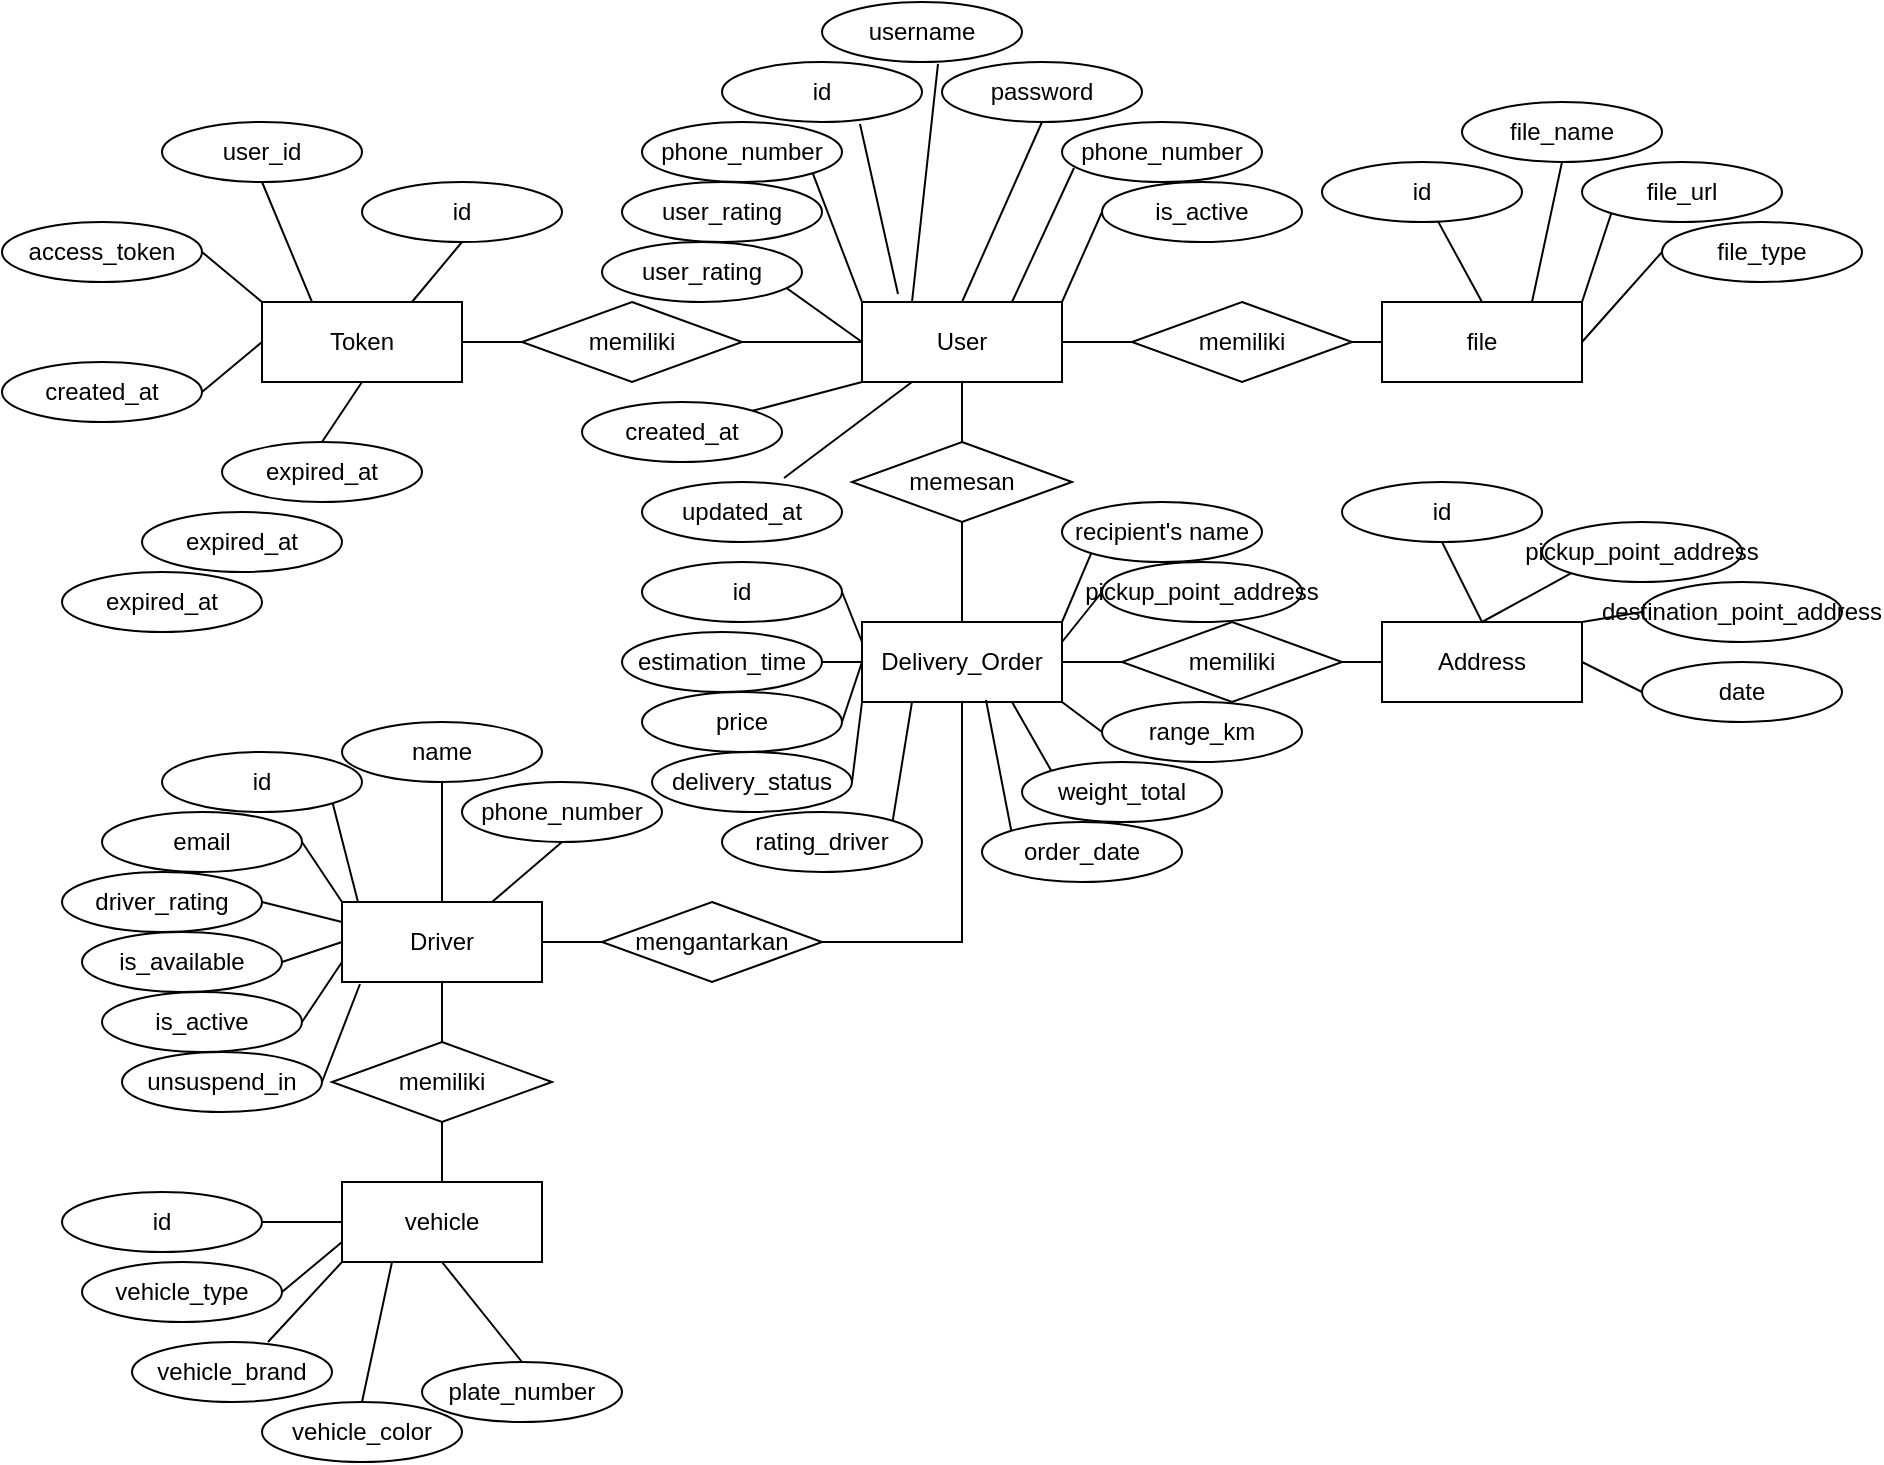 <mxfile version="27.1.6">
  <diagram id="R2lEEEUBdFMjLlhIrx00" name="Page-1">
    <mxGraphModel dx="1722" dy="1581" grid="1" gridSize="10" guides="1" tooltips="1" connect="1" arrows="1" fold="1" page="1" pageScale="1" pageWidth="850" pageHeight="1100" math="0" shadow="0" extFonts="Permanent Marker^https://fonts.googleapis.com/css?family=Permanent+Marker">
      <root>
        <mxCell id="0" />
        <mxCell id="1" parent="0" />
        <mxCell id="4w9o8WdvUzB_xdpNwszh-34" style="rounded=0;orthogonalLoop=1;jettySize=auto;html=1;exitX=0;exitY=0.5;exitDx=0;exitDy=0;entryX=0.5;entryY=1;entryDx=0;entryDy=0;endArrow=none;startFill=0;" parent="1" source="4w9o8WdvUzB_xdpNwszh-2" target="4w9o8WdvUzB_xdpNwszh-21" edge="1">
          <mxGeometry relative="1" as="geometry" />
        </mxCell>
        <mxCell id="4w9o8WdvUzB_xdpNwszh-36" style="rounded=0;orthogonalLoop=1;jettySize=auto;html=1;exitX=0;exitY=0;exitDx=0;exitDy=0;entryX=1;entryY=1;entryDx=0;entryDy=0;endArrow=none;startFill=0;" parent="1" source="4w9o8WdvUzB_xdpNwszh-2" target="4w9o8WdvUzB_xdpNwszh-12" edge="1">
          <mxGeometry relative="1" as="geometry" />
        </mxCell>
        <mxCell id="4w9o8WdvUzB_xdpNwszh-45" style="rounded=0;orthogonalLoop=1;jettySize=auto;html=1;exitX=1;exitY=0.5;exitDx=0;exitDy=0;entryX=0;entryY=0.5;entryDx=0;entryDy=0;endArrow=none;startFill=0;" parent="1" source="4w9o8WdvUzB_xdpNwszh-2" target="4w9o8WdvUzB_xdpNwszh-43" edge="1">
          <mxGeometry relative="1" as="geometry" />
        </mxCell>
        <mxCell id="4w9o8WdvUzB_xdpNwszh-57" style="rounded=0;orthogonalLoop=1;jettySize=auto;html=1;exitX=0.5;exitY=1;exitDx=0;exitDy=0;entryX=0.5;entryY=0;entryDx=0;entryDy=0;endArrow=none;startFill=0;" parent="1" source="4w9o8WdvUzB_xdpNwszh-2" target="4w9o8WdvUzB_xdpNwszh-58" edge="1">
          <mxGeometry relative="1" as="geometry">
            <mxPoint x="220" y="180" as="targetPoint" />
          </mxGeometry>
        </mxCell>
        <mxCell id="4w9o8WdvUzB_xdpNwszh-2" value="User" style="rounded=0;whiteSpace=wrap;html=1;" parent="1" vertex="1">
          <mxGeometry x="50" y="100" width="100" height="40" as="geometry" />
        </mxCell>
        <mxCell id="4w9o8WdvUzB_xdpNwszh-7" value="phone_number" style="ellipse;whiteSpace=wrap;html=1;" parent="1" vertex="1">
          <mxGeometry x="150" y="10" width="100" height="30" as="geometry" />
        </mxCell>
        <mxCell id="4w9o8WdvUzB_xdpNwszh-12" value="phone_number" style="ellipse;whiteSpace=wrap;html=1;" parent="1" vertex="1">
          <mxGeometry x="-60" y="10" width="100" height="30" as="geometry" />
        </mxCell>
        <mxCell id="4w9o8WdvUzB_xdpNwszh-13" value="username" style="ellipse;whiteSpace=wrap;html=1;" parent="1" vertex="1">
          <mxGeometry x="30" y="-50" width="100" height="30" as="geometry" />
        </mxCell>
        <mxCell id="4w9o8WdvUzB_xdpNwszh-14" value="password" style="ellipse;whiteSpace=wrap;html=1;" parent="1" vertex="1">
          <mxGeometry x="90" y="-20" width="100" height="30" as="geometry" />
        </mxCell>
        <mxCell id="4w9o8WdvUzB_xdpNwszh-16" value="created_at" style="ellipse;whiteSpace=wrap;html=1;" parent="1" vertex="1">
          <mxGeometry x="-90" y="150" width="100" height="30" as="geometry" />
        </mxCell>
        <mxCell id="4w9o8WdvUzB_xdpNwszh-17" value="is_active" style="ellipse;whiteSpace=wrap;html=1;" parent="1" vertex="1">
          <mxGeometry x="170" y="40" width="100" height="30" as="geometry" />
        </mxCell>
        <mxCell id="4w9o8WdvUzB_xdpNwszh-20" value="updated_at" style="ellipse;whiteSpace=wrap;html=1;" parent="1" vertex="1">
          <mxGeometry x="-60" y="190" width="100" height="30" as="geometry" />
        </mxCell>
        <mxCell id="4w9o8WdvUzB_xdpNwszh-21" value="user_rating" style="ellipse;whiteSpace=wrap;html=1;" parent="1" vertex="1">
          <mxGeometry x="-70" y="40" width="100" height="30" as="geometry" />
        </mxCell>
        <mxCell id="4w9o8WdvUzB_xdpNwszh-48" style="edgeStyle=orthogonalEdgeStyle;rounded=0;orthogonalLoop=1;jettySize=auto;html=1;exitX=1;exitY=0.5;exitDx=0;exitDy=0;entryX=0;entryY=0.5;entryDx=0;entryDy=0;endArrow=none;startFill=0;" parent="1" source="4w9o8WdvUzB_xdpNwszh-25" target="4w9o8WdvUzB_xdpNwszh-2" edge="1">
          <mxGeometry relative="1" as="geometry" />
        </mxCell>
        <mxCell id="4w9o8WdvUzB_xdpNwszh-25" value="memiliki" style="rhombus;whiteSpace=wrap;html=1;" parent="1" vertex="1">
          <mxGeometry x="-120" y="100" width="110" height="40" as="geometry" />
        </mxCell>
        <mxCell id="4w9o8WdvUzB_xdpNwszh-49" style="edgeStyle=orthogonalEdgeStyle;rounded=0;orthogonalLoop=1;jettySize=auto;html=1;exitX=1;exitY=0.5;exitDx=0;exitDy=0;entryX=0;entryY=0.5;entryDx=0;entryDy=0;endArrow=none;startFill=0;" parent="1" source="4w9o8WdvUzB_xdpNwszh-28" target="4w9o8WdvUzB_xdpNwszh-25" edge="1">
          <mxGeometry relative="1" as="geometry" />
        </mxCell>
        <mxCell id="3kk9B2pmSGoxyPTIV36t-51" style="rounded=0;orthogonalLoop=1;jettySize=auto;html=1;exitX=0.75;exitY=0;exitDx=0;exitDy=0;entryX=0.5;entryY=1;entryDx=0;entryDy=0;endArrow=none;startFill=0;" parent="1" source="4w9o8WdvUzB_xdpNwszh-28" target="3kk9B2pmSGoxyPTIV36t-48" edge="1">
          <mxGeometry relative="1" as="geometry" />
        </mxCell>
        <mxCell id="3kk9B2pmSGoxyPTIV36t-52" style="rounded=0;orthogonalLoop=1;jettySize=auto;html=1;exitX=0.25;exitY=0;exitDx=0;exitDy=0;entryX=0.5;entryY=1;entryDx=0;entryDy=0;endArrow=none;startFill=0;" parent="1" source="4w9o8WdvUzB_xdpNwszh-28" target="3kk9B2pmSGoxyPTIV36t-44" edge="1">
          <mxGeometry relative="1" as="geometry" />
        </mxCell>
        <mxCell id="3kk9B2pmSGoxyPTIV36t-53" style="rounded=0;orthogonalLoop=1;jettySize=auto;html=1;exitX=0;exitY=0;exitDx=0;exitDy=0;entryX=1;entryY=0.5;entryDx=0;entryDy=0;endArrow=none;startFill=0;" parent="1" source="4w9o8WdvUzB_xdpNwszh-28" target="3kk9B2pmSGoxyPTIV36t-50" edge="1">
          <mxGeometry relative="1" as="geometry" />
        </mxCell>
        <mxCell id="3kk9B2pmSGoxyPTIV36t-54" style="rounded=0;orthogonalLoop=1;jettySize=auto;html=1;exitX=0;exitY=0.5;exitDx=0;exitDy=0;entryX=1;entryY=0.5;entryDx=0;entryDy=0;endArrow=none;startFill=0;" parent="1" source="4w9o8WdvUzB_xdpNwszh-28" target="3kk9B2pmSGoxyPTIV36t-43" edge="1">
          <mxGeometry relative="1" as="geometry" />
        </mxCell>
        <mxCell id="3kk9B2pmSGoxyPTIV36t-55" style="rounded=0;orthogonalLoop=1;jettySize=auto;html=1;exitX=0.5;exitY=1;exitDx=0;exitDy=0;entryX=0.5;entryY=0;entryDx=0;entryDy=0;endArrow=none;startFill=0;" parent="1" source="4w9o8WdvUzB_xdpNwszh-28" target="3kk9B2pmSGoxyPTIV36t-49" edge="1">
          <mxGeometry relative="1" as="geometry" />
        </mxCell>
        <mxCell id="4w9o8WdvUzB_xdpNwszh-28" value="Token" style="rounded=0;whiteSpace=wrap;html=1;" parent="1" vertex="1">
          <mxGeometry x="-250" y="100" width="100" height="40" as="geometry" />
        </mxCell>
        <mxCell id="3kk9B2pmSGoxyPTIV36t-9" style="rounded=0;orthogonalLoop=1;jettySize=auto;html=1;exitX=0.75;exitY=0;exitDx=0;exitDy=0;entryX=0.5;entryY=1;entryDx=0;entryDy=0;endArrow=none;startFill=0;" parent="1" source="4w9o8WdvUzB_xdpNwszh-30" target="3kk9B2pmSGoxyPTIV36t-5" edge="1">
          <mxGeometry relative="1" as="geometry" />
        </mxCell>
        <mxCell id="3kk9B2pmSGoxyPTIV36t-10" style="rounded=0;orthogonalLoop=1;jettySize=auto;html=1;exitX=1;exitY=0;exitDx=0;exitDy=0;entryX=0;entryY=1;entryDx=0;entryDy=0;endArrow=none;startFill=0;" parent="1" source="4w9o8WdvUzB_xdpNwszh-30" target="3kk9B2pmSGoxyPTIV36t-4" edge="1">
          <mxGeometry relative="1" as="geometry" />
        </mxCell>
        <mxCell id="3kk9B2pmSGoxyPTIV36t-11" style="rounded=0;orthogonalLoop=1;jettySize=auto;html=1;exitX=1;exitY=0.5;exitDx=0;exitDy=0;entryX=0;entryY=0.5;entryDx=0;entryDy=0;endArrow=none;startFill=0;" parent="1" source="4w9o8WdvUzB_xdpNwszh-30" target="3kk9B2pmSGoxyPTIV36t-6" edge="1">
          <mxGeometry relative="1" as="geometry" />
        </mxCell>
        <mxCell id="4w9o8WdvUzB_xdpNwszh-30" value="file" style="rounded=0;whiteSpace=wrap;html=1;" parent="1" vertex="1">
          <mxGeometry x="310" y="100" width="100" height="40" as="geometry" />
        </mxCell>
        <mxCell id="4w9o8WdvUzB_xdpNwszh-37" style="rounded=0;orthogonalLoop=1;jettySize=auto;html=1;exitX=0.25;exitY=0;exitDx=0;exitDy=0;entryX=0.58;entryY=1.033;entryDx=0;entryDy=0;endArrow=none;startFill=0;entryPerimeter=0;" parent="1" source="4w9o8WdvUzB_xdpNwszh-2" target="4w9o8WdvUzB_xdpNwszh-13" edge="1">
          <mxGeometry relative="1" as="geometry">
            <mxPoint x="105" y="124" as="sourcePoint" />
            <mxPoint x="80" y="70" as="targetPoint" />
          </mxGeometry>
        </mxCell>
        <mxCell id="4w9o8WdvUzB_xdpNwszh-38" style="rounded=0;orthogonalLoop=1;jettySize=auto;html=1;exitX=1;exitY=0;exitDx=0;exitDy=0;entryX=0;entryY=1;entryDx=0;entryDy=0;endArrow=none;startFill=0;" parent="1" source="4w9o8WdvUzB_xdpNwszh-16" target="4w9o8WdvUzB_xdpNwszh-2" edge="1">
          <mxGeometry relative="1" as="geometry">
            <mxPoint x="127" y="299" as="sourcePoint" />
            <mxPoint x="120" y="220" as="targetPoint" />
          </mxGeometry>
        </mxCell>
        <mxCell id="4w9o8WdvUzB_xdpNwszh-39" style="rounded=0;orthogonalLoop=1;jettySize=auto;html=1;exitX=0.71;exitY=-0.067;exitDx=0;exitDy=0;endArrow=none;startFill=0;entryX=0.25;entryY=1;entryDx=0;entryDy=0;exitPerimeter=0;" parent="1" source="4w9o8WdvUzB_xdpNwszh-20" target="4w9o8WdvUzB_xdpNwszh-2" edge="1">
          <mxGeometry relative="1" as="geometry">
            <mxPoint x="177" y="289" as="sourcePoint" />
            <mxPoint x="170" y="210" as="targetPoint" />
          </mxGeometry>
        </mxCell>
        <mxCell id="4w9o8WdvUzB_xdpNwszh-40" style="rounded=0;orthogonalLoop=1;jettySize=auto;html=1;exitX=1;exitY=0;exitDx=0;exitDy=0;entryX=0;entryY=0.5;entryDx=0;entryDy=0;endArrow=none;startFill=0;" parent="1" source="4w9o8WdvUzB_xdpNwszh-2" target="4w9o8WdvUzB_xdpNwszh-17" edge="1">
          <mxGeometry relative="1" as="geometry">
            <mxPoint x="107" y="139" as="sourcePoint" />
            <mxPoint x="100" y="60" as="targetPoint" />
          </mxGeometry>
        </mxCell>
        <mxCell id="4w9o8WdvUzB_xdpNwszh-41" style="rounded=0;orthogonalLoop=1;jettySize=auto;html=1;exitX=0.75;exitY=0;exitDx=0;exitDy=0;entryX=0.06;entryY=0.767;entryDx=0;entryDy=0;endArrow=none;startFill=0;entryPerimeter=0;" parent="1" source="4w9o8WdvUzB_xdpNwszh-2" target="4w9o8WdvUzB_xdpNwszh-7" edge="1">
          <mxGeometry relative="1" as="geometry">
            <mxPoint x="117" y="149" as="sourcePoint" />
            <mxPoint x="110" y="70" as="targetPoint" />
          </mxGeometry>
        </mxCell>
        <mxCell id="4w9o8WdvUzB_xdpNwszh-42" style="rounded=0;orthogonalLoop=1;jettySize=auto;html=1;exitX=0.5;exitY=0;exitDx=0;exitDy=0;entryX=0.5;entryY=1;entryDx=0;entryDy=0;endArrow=none;startFill=0;" parent="1" source="4w9o8WdvUzB_xdpNwszh-2" target="4w9o8WdvUzB_xdpNwszh-14" edge="1">
          <mxGeometry relative="1" as="geometry">
            <mxPoint x="127" y="100" as="sourcePoint" />
            <mxPoint x="120" y="21" as="targetPoint" />
          </mxGeometry>
        </mxCell>
        <mxCell id="4w9o8WdvUzB_xdpNwszh-44" style="edgeStyle=orthogonalEdgeStyle;rounded=0;orthogonalLoop=1;jettySize=auto;html=1;exitX=1;exitY=0.5;exitDx=0;exitDy=0;entryX=0;entryY=0.5;entryDx=0;entryDy=0;endArrow=none;startFill=0;" parent="1" source="4w9o8WdvUzB_xdpNwszh-43" target="4w9o8WdvUzB_xdpNwszh-30" edge="1">
          <mxGeometry relative="1" as="geometry" />
        </mxCell>
        <mxCell id="4w9o8WdvUzB_xdpNwszh-43" value="memiliki" style="rhombus;whiteSpace=wrap;html=1;" parent="1" vertex="1">
          <mxGeometry x="185" y="100" width="110" height="40" as="geometry" />
        </mxCell>
        <mxCell id="4w9o8WdvUzB_xdpNwszh-54" style="edgeStyle=orthogonalEdgeStyle;rounded=0;orthogonalLoop=1;jettySize=auto;html=1;exitX=1;exitY=0.5;exitDx=0;exitDy=0;entryX=0;entryY=0.5;entryDx=0;entryDy=0;endArrow=none;startFill=0;" parent="1" source="4w9o8WdvUzB_xdpNwszh-46" target="4w9o8WdvUzB_xdpNwszh-55" edge="1">
          <mxGeometry relative="1" as="geometry">
            <mxPoint x="-70" y="380" as="targetPoint" />
          </mxGeometry>
        </mxCell>
        <mxCell id="G7uIirfBe3Lg3J7pjnIh-30" style="edgeStyle=orthogonalEdgeStyle;rounded=0;orthogonalLoop=1;jettySize=auto;html=1;exitX=0.5;exitY=1;exitDx=0;exitDy=0;entryX=0.5;entryY=0;entryDx=0;entryDy=0;endArrow=none;startFill=0;" parent="1" source="4w9o8WdvUzB_xdpNwszh-46" target="G7uIirfBe3Lg3J7pjnIh-29" edge="1">
          <mxGeometry relative="1" as="geometry" />
        </mxCell>
        <mxCell id="4w9o8WdvUzB_xdpNwszh-46" value="Driver" style="rounded=0;whiteSpace=wrap;html=1;" parent="1" vertex="1">
          <mxGeometry x="-210" y="400" width="100" height="40" as="geometry" />
        </mxCell>
        <mxCell id="3kk9B2pmSGoxyPTIV36t-16" style="rounded=0;orthogonalLoop=1;jettySize=auto;html=1;exitX=1;exitY=0;exitDx=0;exitDy=0;entryX=0;entryY=1;entryDx=0;entryDy=0;endArrow=none;startFill=0;" parent="1" source="4w9o8WdvUzB_xdpNwszh-47" target="3kk9B2pmSGoxyPTIV36t-15" edge="1">
          <mxGeometry relative="1" as="geometry" />
        </mxCell>
        <mxCell id="3kk9B2pmSGoxyPTIV36t-17" style="rounded=0;orthogonalLoop=1;jettySize=auto;html=1;exitX=1;exitY=0.25;exitDx=0;exitDy=0;entryX=0;entryY=0.5;entryDx=0;entryDy=0;endArrow=none;startFill=0;" parent="1" source="4w9o8WdvUzB_xdpNwszh-47" target="3kk9B2pmSGoxyPTIV36t-14" edge="1">
          <mxGeometry relative="1" as="geometry" />
        </mxCell>
        <mxCell id="3kk9B2pmSGoxyPTIV36t-33" style="edgeStyle=orthogonalEdgeStyle;rounded=0;orthogonalLoop=1;jettySize=auto;html=1;exitX=1;exitY=0.5;exitDx=0;exitDy=0;entryX=0;entryY=0.5;entryDx=0;entryDy=0;endArrow=none;startFill=0;" parent="1" source="4w9o8WdvUzB_xdpNwszh-47" target="3kk9B2pmSGoxyPTIV36t-32" edge="1">
          <mxGeometry relative="1" as="geometry" />
        </mxCell>
        <mxCell id="3kk9B2pmSGoxyPTIV36t-35" style="rounded=0;orthogonalLoop=1;jettySize=auto;html=1;exitX=1;exitY=1;exitDx=0;exitDy=0;entryX=0;entryY=0.5;entryDx=0;entryDy=0;endArrow=none;startFill=0;" parent="1" source="4w9o8WdvUzB_xdpNwszh-47" target="3kk9B2pmSGoxyPTIV36t-13" edge="1">
          <mxGeometry relative="1" as="geometry" />
        </mxCell>
        <mxCell id="3kk9B2pmSGoxyPTIV36t-36" style="rounded=0;orthogonalLoop=1;jettySize=auto;html=1;exitX=0.75;exitY=1;exitDx=0;exitDy=0;entryX=0;entryY=0;entryDx=0;entryDy=0;endArrow=none;startFill=0;" parent="1" source="4w9o8WdvUzB_xdpNwszh-47" target="3kk9B2pmSGoxyPTIV36t-12" edge="1">
          <mxGeometry relative="1" as="geometry" />
        </mxCell>
        <mxCell id="4w9o8WdvUzB_xdpNwszh-47" value="Delivery_Order" style="rounded=0;whiteSpace=wrap;html=1;" parent="1" vertex="1">
          <mxGeometry x="50" y="260" width="100" height="40" as="geometry" />
        </mxCell>
        <mxCell id="4w9o8WdvUzB_xdpNwszh-56" style="edgeStyle=orthogonalEdgeStyle;rounded=0;orthogonalLoop=1;jettySize=auto;html=1;exitX=1;exitY=0.5;exitDx=0;exitDy=0;entryX=0.5;entryY=1;entryDx=0;entryDy=0;endArrow=none;startFill=0;" parent="1" source="4w9o8WdvUzB_xdpNwszh-55" target="4w9o8WdvUzB_xdpNwszh-47" edge="1">
          <mxGeometry relative="1" as="geometry" />
        </mxCell>
        <mxCell id="4w9o8WdvUzB_xdpNwszh-55" value="mengantarkan" style="rhombus;whiteSpace=wrap;html=1;" parent="1" vertex="1">
          <mxGeometry x="-80" y="400" width="110" height="40" as="geometry" />
        </mxCell>
        <mxCell id="4w9o8WdvUzB_xdpNwszh-59" style="rounded=0;orthogonalLoop=1;jettySize=auto;html=1;exitX=0.5;exitY=1;exitDx=0;exitDy=0;entryX=0.5;entryY=0;entryDx=0;entryDy=0;endArrow=none;startFill=0;" parent="1" source="4w9o8WdvUzB_xdpNwszh-58" target="4w9o8WdvUzB_xdpNwszh-47" edge="1">
          <mxGeometry relative="1" as="geometry" />
        </mxCell>
        <mxCell id="4w9o8WdvUzB_xdpNwszh-58" value="memesan" style="rhombus;whiteSpace=wrap;html=1;" parent="1" vertex="1">
          <mxGeometry x="45" y="170" width="110" height="40" as="geometry" />
        </mxCell>
        <mxCell id="3kk9B2pmSGoxyPTIV36t-1" value="id" style="ellipse;whiteSpace=wrap;html=1;" parent="1" vertex="1">
          <mxGeometry x="-20" y="-20" width="100" height="30" as="geometry" />
        </mxCell>
        <mxCell id="3kk9B2pmSGoxyPTIV36t-2" style="rounded=0;orthogonalLoop=1;jettySize=auto;html=1;exitX=0.69;exitY=1.033;exitDx=0;exitDy=0;entryX=0.18;entryY=-0.1;entryDx=0;entryDy=0;entryPerimeter=0;endArrow=none;startFill=0;exitPerimeter=0;" parent="1" source="3kk9B2pmSGoxyPTIV36t-1" target="4w9o8WdvUzB_xdpNwszh-2" edge="1">
          <mxGeometry relative="1" as="geometry" />
        </mxCell>
        <mxCell id="3kk9B2pmSGoxyPTIV36t-3" value="id" style="ellipse;whiteSpace=wrap;html=1;" parent="1" vertex="1">
          <mxGeometry x="280" y="30" width="100" height="30" as="geometry" />
        </mxCell>
        <mxCell id="3kk9B2pmSGoxyPTIV36t-4" value="file_url" style="ellipse;whiteSpace=wrap;html=1;" parent="1" vertex="1">
          <mxGeometry x="410" y="30" width="100" height="30" as="geometry" />
        </mxCell>
        <mxCell id="3kk9B2pmSGoxyPTIV36t-5" value="file_name" style="ellipse;whiteSpace=wrap;html=1;" parent="1" vertex="1">
          <mxGeometry x="350" width="100" height="30" as="geometry" />
        </mxCell>
        <mxCell id="3kk9B2pmSGoxyPTIV36t-6" value="file_type" style="ellipse;whiteSpace=wrap;html=1;" parent="1" vertex="1">
          <mxGeometry x="450" y="60" width="100" height="30" as="geometry" />
        </mxCell>
        <mxCell id="3kk9B2pmSGoxyPTIV36t-8" style="rounded=0;orthogonalLoop=1;jettySize=auto;html=1;exitX=0.5;exitY=0;exitDx=0;exitDy=0;endArrow=none;startFill=0;" parent="1" source="4w9o8WdvUzB_xdpNwszh-30" target="3kk9B2pmSGoxyPTIV36t-3" edge="1">
          <mxGeometry relative="1" as="geometry" />
        </mxCell>
        <mxCell id="3kk9B2pmSGoxyPTIV36t-12" value="&lt;span style=&quot;text-align: left;&quot;&gt;weight_total&lt;/span&gt;" style="ellipse;whiteSpace=wrap;html=1;" parent="1" vertex="1">
          <mxGeometry x="130" y="330" width="100" height="30" as="geometry" />
        </mxCell>
        <mxCell id="3kk9B2pmSGoxyPTIV36t-13" value="&lt;span style=&quot;text-align: left;&quot;&gt;range_km&lt;/span&gt;" style="ellipse;whiteSpace=wrap;html=1;" parent="1" vertex="1">
          <mxGeometry x="170" y="300" width="100" height="30" as="geometry" />
        </mxCell>
        <mxCell id="3kk9B2pmSGoxyPTIV36t-14" value="&lt;span style=&quot;text-align: left;&quot;&gt;pickup_point_address&lt;/span&gt;" style="ellipse;whiteSpace=wrap;html=1;" parent="1" vertex="1">
          <mxGeometry x="170" y="230" width="100" height="30" as="geometry" />
        </mxCell>
        <mxCell id="3kk9B2pmSGoxyPTIV36t-15" value="&lt;span style=&quot;text-align: left;&quot;&gt;recipient&#39;s name&lt;/span&gt;" style="ellipse;whiteSpace=wrap;html=1;" parent="1" vertex="1">
          <mxGeometry x="150" y="200" width="100" height="30" as="geometry" />
        </mxCell>
        <mxCell id="G7uIirfBe3Lg3J7pjnIh-2" style="rounded=0;orthogonalLoop=1;jettySize=auto;html=1;exitX=0.5;exitY=0;exitDx=0;exitDy=0;entryX=0.5;entryY=1;entryDx=0;entryDy=0;endArrow=none;startFill=0;" parent="1" source="3kk9B2pmSGoxyPTIV36t-18" target="3kk9B2pmSGoxyPTIV36t-29" edge="1">
          <mxGeometry relative="1" as="geometry" />
        </mxCell>
        <mxCell id="G7uIirfBe3Lg3J7pjnIh-3" style="rounded=0;orthogonalLoop=1;jettySize=auto;html=1;exitX=0.5;exitY=0;exitDx=0;exitDy=0;entryX=0;entryY=1;entryDx=0;entryDy=0;endArrow=none;startFill=0;" parent="1" source="3kk9B2pmSGoxyPTIV36t-18" target="3kk9B2pmSGoxyPTIV36t-28" edge="1">
          <mxGeometry relative="1" as="geometry" />
        </mxCell>
        <mxCell id="G7uIirfBe3Lg3J7pjnIh-4" style="rounded=0;orthogonalLoop=1;jettySize=auto;html=1;exitX=1;exitY=0;exitDx=0;exitDy=0;entryX=0;entryY=0.5;entryDx=0;entryDy=0;endArrow=none;startFill=0;" parent="1" source="3kk9B2pmSGoxyPTIV36t-18" target="3kk9B2pmSGoxyPTIV36t-24" edge="1">
          <mxGeometry relative="1" as="geometry" />
        </mxCell>
        <mxCell id="G7uIirfBe3Lg3J7pjnIh-5" style="rounded=0;orthogonalLoop=1;jettySize=auto;html=1;exitX=1;exitY=0.5;exitDx=0;exitDy=0;entryX=0;entryY=0.5;entryDx=0;entryDy=0;endArrow=none;startFill=0;" parent="1" source="3kk9B2pmSGoxyPTIV36t-18" target="3kk9B2pmSGoxyPTIV36t-23" edge="1">
          <mxGeometry relative="1" as="geometry" />
        </mxCell>
        <mxCell id="3kk9B2pmSGoxyPTIV36t-18" value="Address" style="rounded=0;whiteSpace=wrap;html=1;" parent="1" vertex="1">
          <mxGeometry x="310" y="260" width="100" height="40" as="geometry" />
        </mxCell>
        <mxCell id="3kk9B2pmSGoxyPTIV36t-19" value="&lt;span style=&quot;text-align: left;&quot;&gt;order_date&lt;/span&gt;" style="ellipse;whiteSpace=wrap;html=1;" parent="1" vertex="1">
          <mxGeometry x="110" y="360" width="100" height="30" as="geometry" />
        </mxCell>
        <mxCell id="3kk9B2pmSGoxyPTIV36t-42" style="rounded=0;orthogonalLoop=1;jettySize=auto;html=1;exitX=1;exitY=0.5;exitDx=0;exitDy=0;entryX=0;entryY=0.5;entryDx=0;entryDy=0;endArrow=none;startFill=0;" parent="1" source="3kk9B2pmSGoxyPTIV36t-20" target="4w9o8WdvUzB_xdpNwszh-47" edge="1">
          <mxGeometry relative="1" as="geometry" />
        </mxCell>
        <mxCell id="3kk9B2pmSGoxyPTIV36t-20" value="&lt;span style=&quot;text-align: left;&quot;&gt;estimation_time&lt;/span&gt;" style="ellipse;whiteSpace=wrap;html=1;" parent="1" vertex="1">
          <mxGeometry x="-70" y="265" width="100" height="30" as="geometry" />
        </mxCell>
        <mxCell id="3kk9B2pmSGoxyPTIV36t-41" style="rounded=0;orthogonalLoop=1;jettySize=auto;html=1;exitX=1;exitY=0.5;exitDx=0;exitDy=0;entryX=0;entryY=0.5;entryDx=0;entryDy=0;endArrow=none;startFill=0;" parent="1" source="3kk9B2pmSGoxyPTIV36t-21" target="4w9o8WdvUzB_xdpNwszh-47" edge="1">
          <mxGeometry relative="1" as="geometry" />
        </mxCell>
        <mxCell id="3kk9B2pmSGoxyPTIV36t-21" value="&lt;span style=&quot;text-align: left;&quot;&gt;price&lt;/span&gt;" style="ellipse;whiteSpace=wrap;html=1;" parent="1" vertex="1">
          <mxGeometry x="-60" y="295" width="100" height="30" as="geometry" />
        </mxCell>
        <mxCell id="3kk9B2pmSGoxyPTIV36t-23" value="&lt;span style=&quot;text-align: left;&quot;&gt;date&lt;/span&gt;" style="ellipse;whiteSpace=wrap;html=1;" parent="1" vertex="1">
          <mxGeometry x="440" y="280" width="100" height="30" as="geometry" />
        </mxCell>
        <mxCell id="3kk9B2pmSGoxyPTIV36t-24" value="&lt;span style=&quot;text-align: left;&quot;&gt;destination_point_address&lt;/span&gt;" style="ellipse;whiteSpace=wrap;html=1;" parent="1" vertex="1">
          <mxGeometry x="440" y="240" width="100" height="30" as="geometry" />
        </mxCell>
        <mxCell id="3kk9B2pmSGoxyPTIV36t-28" value="&lt;span style=&quot;text-align: left;&quot;&gt;pickup_point_address&lt;/span&gt;" style="ellipse;whiteSpace=wrap;html=1;" parent="1" vertex="1">
          <mxGeometry x="390" y="210" width="100" height="30" as="geometry" />
        </mxCell>
        <mxCell id="3kk9B2pmSGoxyPTIV36t-29" value="&lt;span style=&quot;text-align: left;&quot;&gt;id&lt;/span&gt;" style="ellipse;whiteSpace=wrap;html=1;" parent="1" vertex="1">
          <mxGeometry x="290" y="190" width="100" height="30" as="geometry" />
        </mxCell>
        <mxCell id="3kk9B2pmSGoxyPTIV36t-38" style="rounded=0;orthogonalLoop=1;jettySize=auto;html=1;exitX=1;exitY=0;exitDx=0;exitDy=0;entryX=0.25;entryY=1;entryDx=0;entryDy=0;endArrow=none;startFill=0;" parent="1" source="3kk9B2pmSGoxyPTIV36t-30" target="4w9o8WdvUzB_xdpNwszh-47" edge="1">
          <mxGeometry relative="1" as="geometry" />
        </mxCell>
        <mxCell id="3kk9B2pmSGoxyPTIV36t-30" value="&lt;span style=&quot;text-align: left;&quot;&gt;rating_driver&lt;/span&gt;" style="ellipse;whiteSpace=wrap;html=1;" parent="1" vertex="1">
          <mxGeometry x="-20" y="355" width="100" height="30" as="geometry" />
        </mxCell>
        <mxCell id="3kk9B2pmSGoxyPTIV36t-40" style="rounded=0;orthogonalLoop=1;jettySize=auto;html=1;exitX=1;exitY=0.5;exitDx=0;exitDy=0;entryX=0;entryY=1;entryDx=0;entryDy=0;endArrow=none;startFill=0;" parent="1" source="3kk9B2pmSGoxyPTIV36t-31" target="4w9o8WdvUzB_xdpNwszh-47" edge="1">
          <mxGeometry relative="1" as="geometry" />
        </mxCell>
        <mxCell id="3kk9B2pmSGoxyPTIV36t-31" value="&lt;span style=&quot;text-align: left;&quot;&gt;delivery_status&lt;/span&gt;" style="ellipse;whiteSpace=wrap;html=1;" parent="1" vertex="1">
          <mxGeometry x="-55" y="325" width="100" height="30" as="geometry" />
        </mxCell>
        <mxCell id="3kk9B2pmSGoxyPTIV36t-34" style="edgeStyle=orthogonalEdgeStyle;rounded=0;orthogonalLoop=1;jettySize=auto;html=1;exitX=1;exitY=0.5;exitDx=0;exitDy=0;entryX=0;entryY=0.5;entryDx=0;entryDy=0;endArrow=none;startFill=0;" parent="1" source="3kk9B2pmSGoxyPTIV36t-32" target="3kk9B2pmSGoxyPTIV36t-18" edge="1">
          <mxGeometry relative="1" as="geometry" />
        </mxCell>
        <mxCell id="3kk9B2pmSGoxyPTIV36t-32" value="memiliki" style="rhombus;whiteSpace=wrap;html=1;" parent="1" vertex="1">
          <mxGeometry x="180" y="260" width="110" height="40" as="geometry" />
        </mxCell>
        <mxCell id="3kk9B2pmSGoxyPTIV36t-37" style="rounded=0;orthogonalLoop=1;jettySize=auto;html=1;exitX=0;exitY=0;exitDx=0;exitDy=0;entryX=0.62;entryY=0.975;entryDx=0;entryDy=0;entryPerimeter=0;endArrow=none;startFill=0;" parent="1" source="3kk9B2pmSGoxyPTIV36t-19" target="4w9o8WdvUzB_xdpNwszh-47" edge="1">
          <mxGeometry relative="1" as="geometry" />
        </mxCell>
        <mxCell id="3kk9B2pmSGoxyPTIV36t-43" value="created_at" style="ellipse;whiteSpace=wrap;html=1;" parent="1" vertex="1">
          <mxGeometry x="-380" y="130" width="100" height="30" as="geometry" />
        </mxCell>
        <mxCell id="3kk9B2pmSGoxyPTIV36t-44" value="user_id" style="ellipse;whiteSpace=wrap;html=1;" parent="1" vertex="1">
          <mxGeometry x="-300" y="10" width="100" height="30" as="geometry" />
        </mxCell>
        <mxCell id="3kk9B2pmSGoxyPTIV36t-45" value="user_rating" style="ellipse;whiteSpace=wrap;html=1;" parent="1" vertex="1">
          <mxGeometry x="-80" y="70" width="100" height="30" as="geometry" />
        </mxCell>
        <mxCell id="3kk9B2pmSGoxyPTIV36t-47" style="rounded=0;orthogonalLoop=1;jettySize=auto;html=1;exitX=1;exitY=0.5;exitDx=0;exitDy=0;entryX=0;entryY=0.25;entryDx=0;entryDy=0;endArrow=none;startFill=0;" parent="1" source="3kk9B2pmSGoxyPTIV36t-46" target="4w9o8WdvUzB_xdpNwszh-47" edge="1">
          <mxGeometry relative="1" as="geometry" />
        </mxCell>
        <mxCell id="3kk9B2pmSGoxyPTIV36t-46" value="id" style="ellipse;whiteSpace=wrap;html=1;" parent="1" vertex="1">
          <mxGeometry x="-60" y="230" width="100" height="30" as="geometry" />
        </mxCell>
        <mxCell id="3kk9B2pmSGoxyPTIV36t-48" value="id" style="ellipse;whiteSpace=wrap;html=1;" parent="1" vertex="1">
          <mxGeometry x="-200" y="40" width="100" height="30" as="geometry" />
        </mxCell>
        <mxCell id="3kk9B2pmSGoxyPTIV36t-49" value="expired_at" style="ellipse;whiteSpace=wrap;html=1;" parent="1" vertex="1">
          <mxGeometry x="-270" y="170" width="100" height="30" as="geometry" />
        </mxCell>
        <mxCell id="3kk9B2pmSGoxyPTIV36t-50" value="access_token" style="ellipse;whiteSpace=wrap;html=1;" parent="1" vertex="1">
          <mxGeometry x="-380" y="60" width="100" height="30" as="geometry" />
        </mxCell>
        <mxCell id="G7uIirfBe3Lg3J7pjnIh-7" value="id" style="ellipse;whiteSpace=wrap;html=1;" parent="1" vertex="1">
          <mxGeometry x="-300" y="325" width="100" height="30" as="geometry" />
        </mxCell>
        <mxCell id="G7uIirfBe3Lg3J7pjnIh-22" style="edgeStyle=orthogonalEdgeStyle;rounded=0;orthogonalLoop=1;jettySize=auto;html=1;exitX=0.5;exitY=1;exitDx=0;exitDy=0;entryX=0.5;entryY=0;entryDx=0;entryDy=0;endArrow=none;startFill=0;" parent="1" source="G7uIirfBe3Lg3J7pjnIh-8" target="4w9o8WdvUzB_xdpNwszh-46" edge="1">
          <mxGeometry relative="1" as="geometry" />
        </mxCell>
        <mxCell id="G7uIirfBe3Lg3J7pjnIh-8" value="name" style="ellipse;whiteSpace=wrap;html=1;" parent="1" vertex="1">
          <mxGeometry x="-210" y="310" width="100" height="30" as="geometry" />
        </mxCell>
        <mxCell id="G7uIirfBe3Lg3J7pjnIh-9" value="expired_at" style="ellipse;whiteSpace=wrap;html=1;" parent="1" vertex="1">
          <mxGeometry x="-310" y="205" width="100" height="30" as="geometry" />
        </mxCell>
        <mxCell id="G7uIirfBe3Lg3J7pjnIh-10" value="expired_at" style="ellipse;whiteSpace=wrap;html=1;" parent="1" vertex="1">
          <mxGeometry x="-350" y="235" width="100" height="30" as="geometry" />
        </mxCell>
        <mxCell id="G7uIirfBe3Lg3J7pjnIh-27" style="rounded=0;orthogonalLoop=1;jettySize=auto;html=1;exitX=1;exitY=0.5;exitDx=0;exitDy=0;entryX=0;entryY=0.75;entryDx=0;entryDy=0;endArrow=none;startFill=0;" parent="1" source="G7uIirfBe3Lg3J7pjnIh-11" target="4w9o8WdvUzB_xdpNwszh-46" edge="1">
          <mxGeometry relative="1" as="geometry" />
        </mxCell>
        <mxCell id="G7uIirfBe3Lg3J7pjnIh-11" value="&lt;span style=&quot;text-align: left;&quot;&gt;is_active&lt;/span&gt;" style="ellipse;whiteSpace=wrap;html=1;" parent="1" vertex="1">
          <mxGeometry x="-330" y="445" width="100" height="30" as="geometry" />
        </mxCell>
        <mxCell id="G7uIirfBe3Lg3J7pjnIh-26" style="rounded=0;orthogonalLoop=1;jettySize=auto;html=1;exitX=1;exitY=0.5;exitDx=0;exitDy=0;entryX=0;entryY=0.5;entryDx=0;entryDy=0;endArrow=none;startFill=0;" parent="1" source="G7uIirfBe3Lg3J7pjnIh-12" target="4w9o8WdvUzB_xdpNwszh-46" edge="1">
          <mxGeometry relative="1" as="geometry" />
        </mxCell>
        <mxCell id="G7uIirfBe3Lg3J7pjnIh-12" value="&lt;span style=&quot;text-align: left;&quot;&gt;is_available&lt;/span&gt;" style="ellipse;whiteSpace=wrap;html=1;" parent="1" vertex="1">
          <mxGeometry x="-340" y="415" width="100" height="30" as="geometry" />
        </mxCell>
        <mxCell id="G7uIirfBe3Lg3J7pjnIh-28" style="rounded=0;orthogonalLoop=1;jettySize=auto;html=1;exitX=1;exitY=0.5;exitDx=0;exitDy=0;entryX=0.09;entryY=1.025;entryDx=0;entryDy=0;endArrow=none;startFill=0;entryPerimeter=0;" parent="1" source="G7uIirfBe3Lg3J7pjnIh-13" target="4w9o8WdvUzB_xdpNwszh-46" edge="1">
          <mxGeometry relative="1" as="geometry" />
        </mxCell>
        <mxCell id="G7uIirfBe3Lg3J7pjnIh-13" value="&lt;span style=&quot;text-align: left;&quot;&gt;unsuspend_in&lt;/span&gt;" style="ellipse;whiteSpace=wrap;html=1;" parent="1" vertex="1">
          <mxGeometry x="-320" y="475" width="100" height="30" as="geometry" />
        </mxCell>
        <mxCell id="G7uIirfBe3Lg3J7pjnIh-21" style="rounded=0;orthogonalLoop=1;jettySize=auto;html=1;exitX=0.5;exitY=1;exitDx=0;exitDy=0;entryX=0.75;entryY=0;entryDx=0;entryDy=0;endArrow=none;startFill=0;" parent="1" source="G7uIirfBe3Lg3J7pjnIh-14" target="4w9o8WdvUzB_xdpNwszh-46" edge="1">
          <mxGeometry relative="1" as="geometry" />
        </mxCell>
        <mxCell id="G7uIirfBe3Lg3J7pjnIh-14" value="phone_number" style="ellipse;whiteSpace=wrap;html=1;" parent="1" vertex="1">
          <mxGeometry x="-150" y="340" width="100" height="30" as="geometry" />
        </mxCell>
        <mxCell id="G7uIirfBe3Lg3J7pjnIh-23" style="rounded=0;orthogonalLoop=1;jettySize=auto;html=1;exitX=1;exitY=0.5;exitDx=0;exitDy=0;entryX=0;entryY=0;entryDx=0;entryDy=0;endArrow=none;startFill=0;" parent="1" source="G7uIirfBe3Lg3J7pjnIh-15" target="4w9o8WdvUzB_xdpNwszh-46" edge="1">
          <mxGeometry relative="1" as="geometry" />
        </mxCell>
        <mxCell id="G7uIirfBe3Lg3J7pjnIh-15" value="email" style="ellipse;whiteSpace=wrap;html=1;" parent="1" vertex="1">
          <mxGeometry x="-330" y="355" width="100" height="30" as="geometry" />
        </mxCell>
        <mxCell id="G7uIirfBe3Lg3J7pjnIh-24" style="rounded=0;orthogonalLoop=1;jettySize=auto;html=1;exitX=1;exitY=0.5;exitDx=0;exitDy=0;entryX=0;entryY=0.25;entryDx=0;entryDy=0;endArrow=none;startFill=0;" parent="1" source="G7uIirfBe3Lg3J7pjnIh-16" target="4w9o8WdvUzB_xdpNwszh-46" edge="1">
          <mxGeometry relative="1" as="geometry" />
        </mxCell>
        <mxCell id="G7uIirfBe3Lg3J7pjnIh-16" value="driver_rating" style="ellipse;whiteSpace=wrap;html=1;" parent="1" vertex="1">
          <mxGeometry x="-350" y="385" width="100" height="30" as="geometry" />
        </mxCell>
        <mxCell id="nnu4jiPjYmVC6406jmHO-2" style="rounded=0;orthogonalLoop=1;jettySize=auto;html=1;exitX=0.5;exitY=1;exitDx=0;exitDy=0;entryX=0.5;entryY=0;entryDx=0;entryDy=0;endArrow=none;startFill=0;" edge="1" parent="1" source="G7uIirfBe3Lg3J7pjnIh-17" target="G7uIirfBe3Lg3J7pjnIh-39">
          <mxGeometry relative="1" as="geometry" />
        </mxCell>
        <mxCell id="G7uIirfBe3Lg3J7pjnIh-17" value="vehicle" style="rounded=0;whiteSpace=wrap;html=1;" parent="1" vertex="1">
          <mxGeometry x="-210" y="540" width="100" height="40" as="geometry" />
        </mxCell>
        <mxCell id="G7uIirfBe3Lg3J7pjnIh-20" style="rounded=0;orthogonalLoop=1;jettySize=auto;html=1;exitX=1;exitY=1;exitDx=0;exitDy=0;entryX=0.08;entryY=0;entryDx=0;entryDy=0;entryPerimeter=0;endArrow=none;startFill=0;" parent="1" source="G7uIirfBe3Lg3J7pjnIh-7" target="4w9o8WdvUzB_xdpNwszh-46" edge="1">
          <mxGeometry relative="1" as="geometry" />
        </mxCell>
        <mxCell id="G7uIirfBe3Lg3J7pjnIh-31" style="edgeStyle=orthogonalEdgeStyle;rounded=0;orthogonalLoop=1;jettySize=auto;html=1;exitX=0.5;exitY=1;exitDx=0;exitDy=0;entryX=0.5;entryY=0;entryDx=0;entryDy=0;endArrow=none;startFill=0;" parent="1" source="G7uIirfBe3Lg3J7pjnIh-29" target="G7uIirfBe3Lg3J7pjnIh-17" edge="1">
          <mxGeometry relative="1" as="geometry" />
        </mxCell>
        <mxCell id="G7uIirfBe3Lg3J7pjnIh-29" value="memiliki" style="rhombus;whiteSpace=wrap;html=1;" parent="1" vertex="1">
          <mxGeometry x="-215" y="470" width="110" height="40" as="geometry" />
        </mxCell>
        <mxCell id="G7uIirfBe3Lg3J7pjnIh-34" style="edgeStyle=orthogonalEdgeStyle;rounded=0;orthogonalLoop=1;jettySize=auto;html=1;exitX=1;exitY=0.5;exitDx=0;exitDy=0;entryX=0;entryY=0.5;entryDx=0;entryDy=0;endArrow=none;startFill=0;" parent="1" source="G7uIirfBe3Lg3J7pjnIh-32" target="G7uIirfBe3Lg3J7pjnIh-17" edge="1">
          <mxGeometry relative="1" as="geometry" />
        </mxCell>
        <mxCell id="G7uIirfBe3Lg3J7pjnIh-32" value="&lt;span style=&quot;text-align: left;&quot;&gt;id&lt;/span&gt;" style="ellipse;whiteSpace=wrap;html=1;" parent="1" vertex="1">
          <mxGeometry x="-350" y="545" width="100" height="30" as="geometry" />
        </mxCell>
        <mxCell id="G7uIirfBe3Lg3J7pjnIh-35" style="rounded=0;orthogonalLoop=1;jettySize=auto;html=1;exitX=1;exitY=0.5;exitDx=0;exitDy=0;entryX=0;entryY=0.75;entryDx=0;entryDy=0;endArrow=none;startFill=0;" parent="1" source="G7uIirfBe3Lg3J7pjnIh-33" target="G7uIirfBe3Lg3J7pjnIh-17" edge="1">
          <mxGeometry relative="1" as="geometry" />
        </mxCell>
        <mxCell id="G7uIirfBe3Lg3J7pjnIh-33" value="&lt;span style=&quot;text-align: left;&quot;&gt;vehicle_type&lt;/span&gt;" style="ellipse;whiteSpace=wrap;html=1;" parent="1" vertex="1">
          <mxGeometry x="-340" y="580" width="100" height="30" as="geometry" />
        </mxCell>
        <mxCell id="G7uIirfBe3Lg3J7pjnIh-41" style="rounded=0;orthogonalLoop=1;jettySize=auto;html=1;exitX=0.68;exitY=0;exitDx=0;exitDy=0;entryX=0;entryY=1;entryDx=0;entryDy=0;endArrow=none;startFill=0;exitPerimeter=0;" parent="1" source="G7uIirfBe3Lg3J7pjnIh-36" target="G7uIirfBe3Lg3J7pjnIh-17" edge="1">
          <mxGeometry relative="1" as="geometry" />
        </mxCell>
        <mxCell id="G7uIirfBe3Lg3J7pjnIh-36" value="&lt;span style=&quot;text-align: left;&quot;&gt;vehicle_brand&lt;/span&gt;" style="ellipse;whiteSpace=wrap;html=1;" parent="1" vertex="1">
          <mxGeometry x="-315" y="620" width="100" height="30" as="geometry" />
        </mxCell>
        <mxCell id="nnu4jiPjYmVC6406jmHO-1" style="rounded=0;orthogonalLoop=1;jettySize=auto;html=1;exitX=0.5;exitY=0;exitDx=0;exitDy=0;entryX=0.25;entryY=1;entryDx=0;entryDy=0;endArrow=none;startFill=0;" edge="1" parent="1" source="G7uIirfBe3Lg3J7pjnIh-37" target="G7uIirfBe3Lg3J7pjnIh-17">
          <mxGeometry relative="1" as="geometry" />
        </mxCell>
        <mxCell id="G7uIirfBe3Lg3J7pjnIh-37" value="&lt;span style=&quot;text-align: left;&quot;&gt;vehicle_color&lt;/span&gt;" style="ellipse;whiteSpace=wrap;html=1;" parent="1" vertex="1">
          <mxGeometry x="-250" y="650" width="100" height="30" as="geometry" />
        </mxCell>
        <mxCell id="G7uIirfBe3Lg3J7pjnIh-39" value="&lt;span style=&quot;text-align: left;&quot;&gt;plate_number&lt;/span&gt;" style="ellipse;whiteSpace=wrap;html=1;" parent="1" vertex="1">
          <mxGeometry x="-170" y="630" width="100" height="30" as="geometry" />
        </mxCell>
      </root>
    </mxGraphModel>
  </diagram>
</mxfile>
